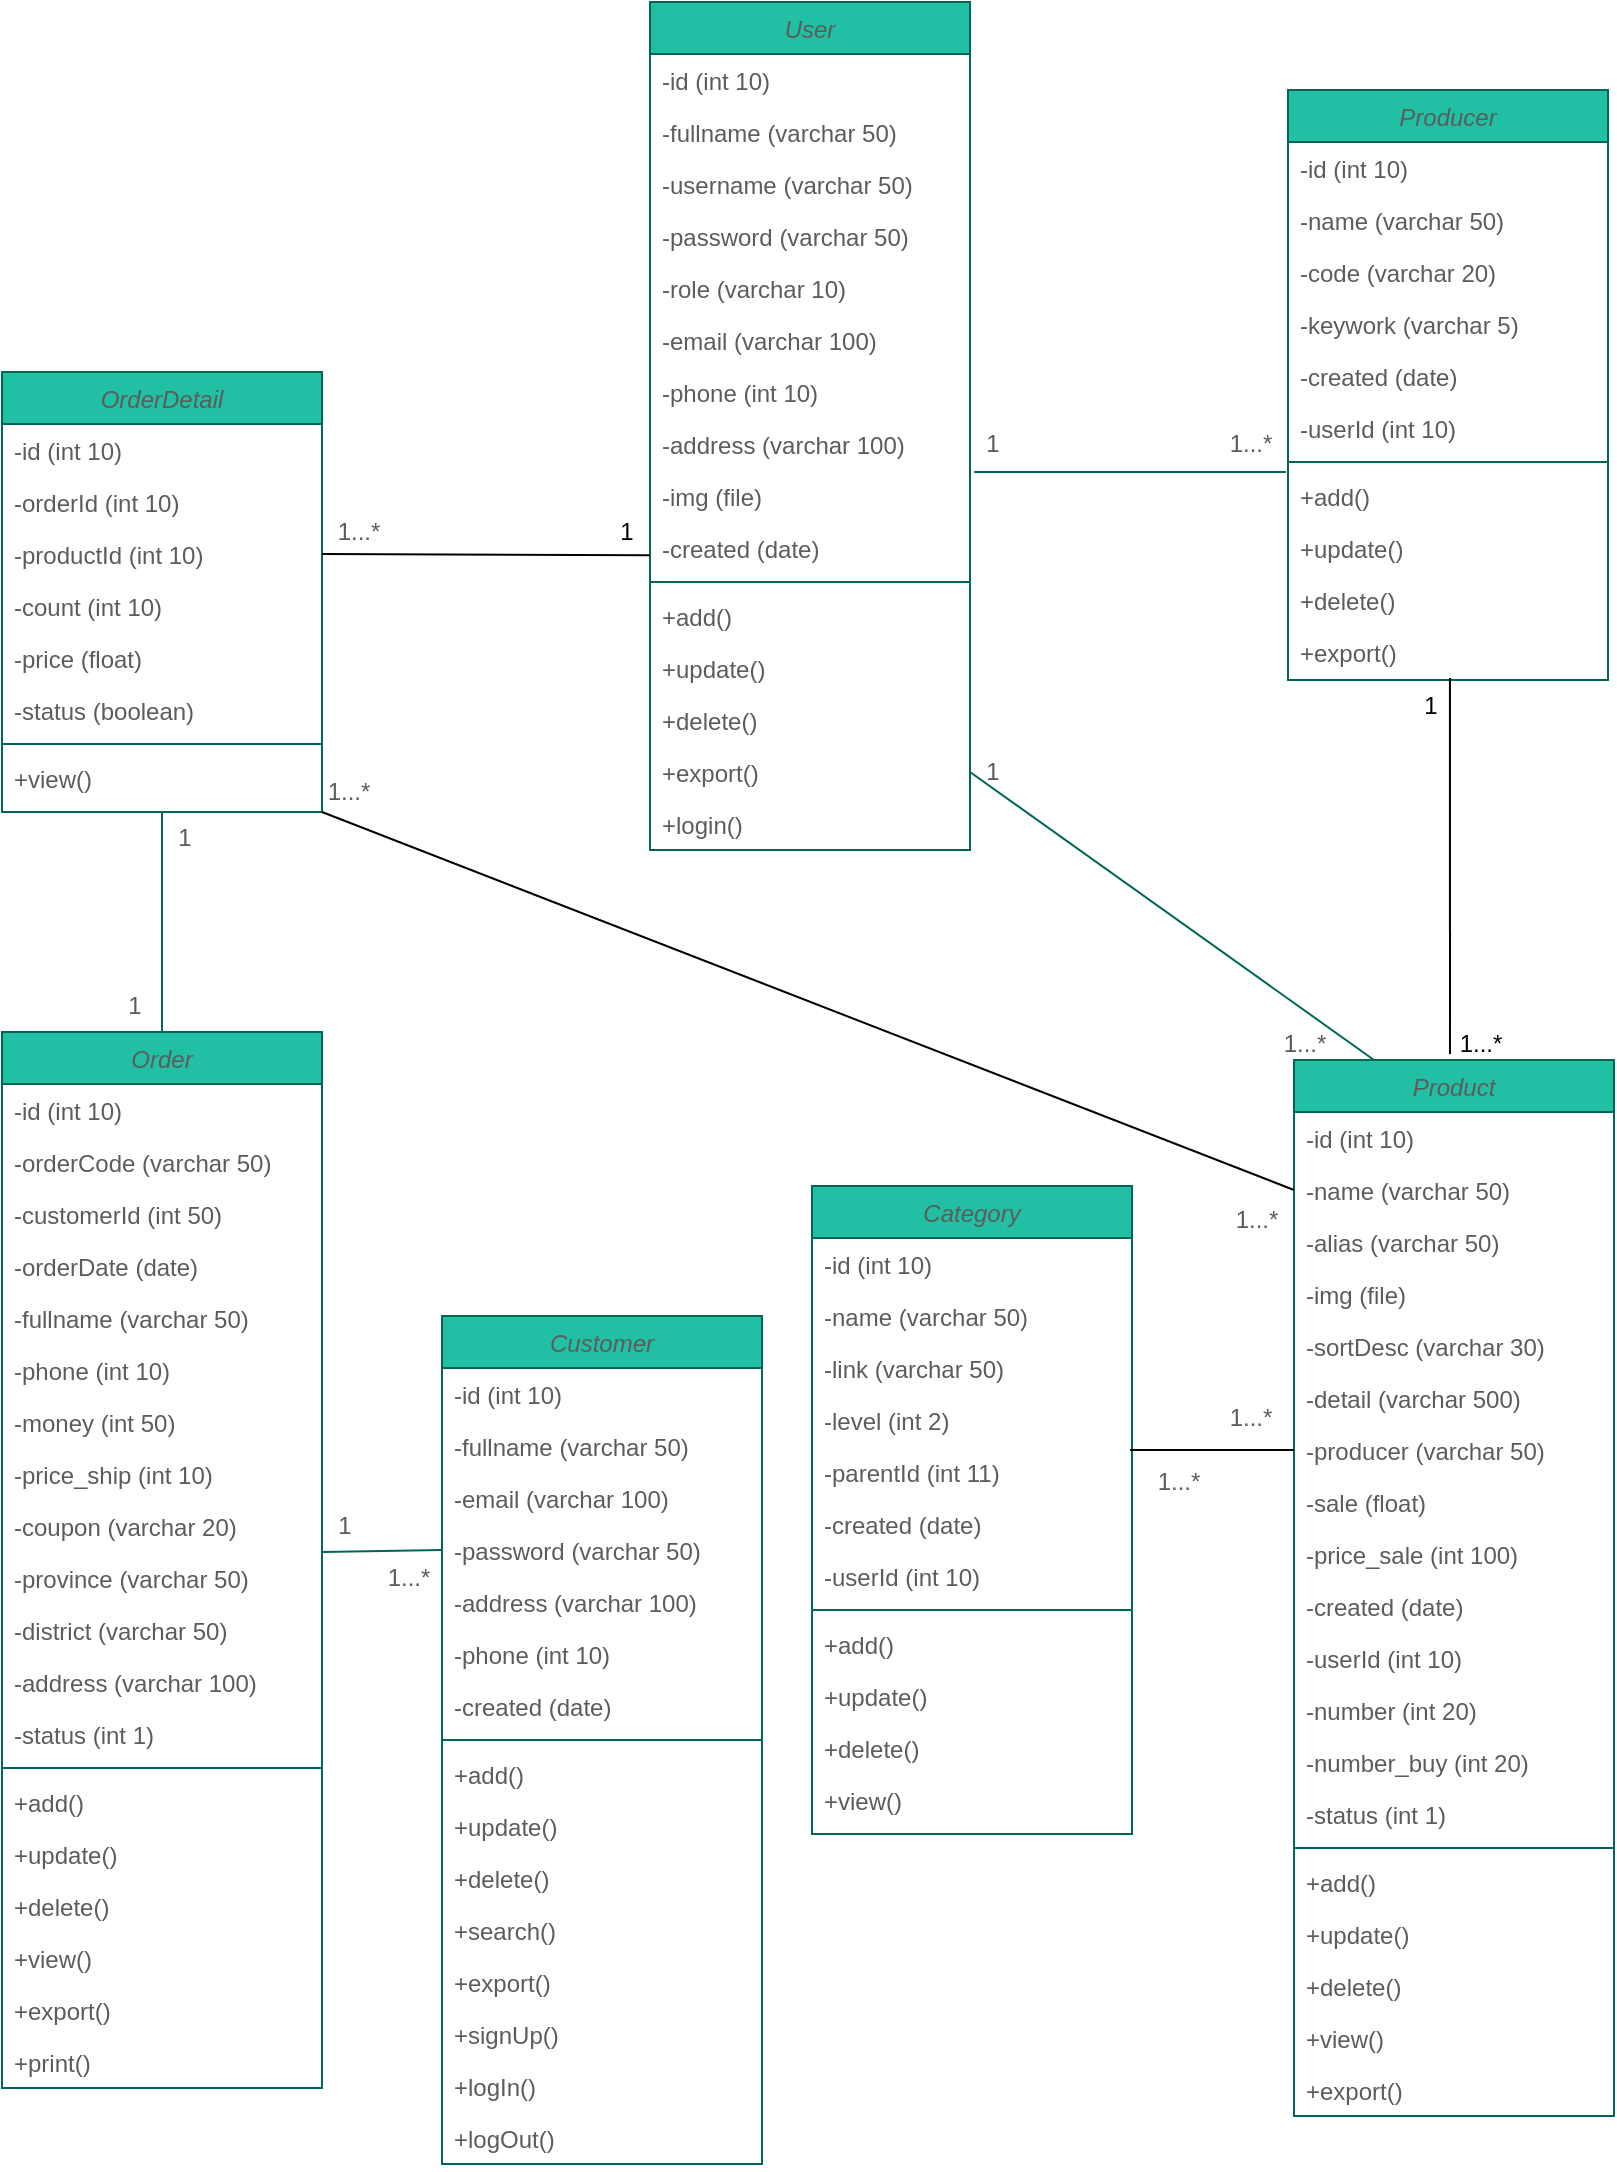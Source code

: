 <mxfile version="21.1.2" type="github">
  <diagram id="C5RBs43oDa-KdzZeNtuy" name="Page-1">
    <mxGraphModel dx="1035" dy="569" grid="0" gridSize="10" guides="1" tooltips="1" connect="1" arrows="1" fold="1" page="1" pageScale="1" pageWidth="827" pageHeight="1169" math="0" shadow="0">
      <root>
        <mxCell id="WIyWlLk6GJQsqaUBKTNV-0" />
        <mxCell id="WIyWlLk6GJQsqaUBKTNV-1" parent="WIyWlLk6GJQsqaUBKTNV-0" />
        <mxCell id="zkfFHV4jXpPFQw0GAbJ--0" value="User" style="swimlane;fontStyle=2;align=center;verticalAlign=top;childLayout=stackLayout;horizontal=1;startSize=26;horizontalStack=0;resizeParent=1;resizeLast=0;collapsible=1;marginBottom=0;rounded=0;shadow=0;strokeWidth=1;labelBackgroundColor=none;fillColor=#21C0A5;strokeColor=#006658;fontColor=#5C5C5C;" parent="WIyWlLk6GJQsqaUBKTNV-1" vertex="1">
          <mxGeometry x="345" y="12" width="160" height="424" as="geometry">
            <mxRectangle x="230" y="140" width="160" height="26" as="alternateBounds" />
          </mxGeometry>
        </mxCell>
        <mxCell id="zkfFHV4jXpPFQw0GAbJ--1" value="-id (int 10)" style="text;align=left;verticalAlign=top;spacingLeft=4;spacingRight=4;overflow=hidden;rotatable=0;points=[[0,0.5],[1,0.5]];portConstraint=eastwest;labelBackgroundColor=none;fontColor=#5C5C5C;" parent="zkfFHV4jXpPFQw0GAbJ--0" vertex="1">
          <mxGeometry y="26" width="160" height="26" as="geometry" />
        </mxCell>
        <mxCell id="zkfFHV4jXpPFQw0GAbJ--2" value="-fullname (varchar 50)" style="text;align=left;verticalAlign=top;spacingLeft=4;spacingRight=4;overflow=hidden;rotatable=0;points=[[0,0.5],[1,0.5]];portConstraint=eastwest;rounded=0;shadow=0;html=0;labelBackgroundColor=none;fontColor=#5C5C5C;" parent="zkfFHV4jXpPFQw0GAbJ--0" vertex="1">
          <mxGeometry y="52" width="160" height="26" as="geometry" />
        </mxCell>
        <mxCell id="zkfFHV4jXpPFQw0GAbJ--3" value="-username (varchar 50)" style="text;align=left;verticalAlign=top;spacingLeft=4;spacingRight=4;overflow=hidden;rotatable=0;points=[[0,0.5],[1,0.5]];portConstraint=eastwest;rounded=0;shadow=0;html=0;labelBackgroundColor=none;fontColor=#5C5C5C;" parent="zkfFHV4jXpPFQw0GAbJ--0" vertex="1">
          <mxGeometry y="78" width="160" height="26" as="geometry" />
        </mxCell>
        <mxCell id="g_bj8hE4UEecH_Eu2DSk-6" value="-password (varchar 50)" style="text;align=left;verticalAlign=top;spacingLeft=4;spacingRight=4;overflow=hidden;rotatable=0;points=[[0,0.5],[1,0.5]];portConstraint=eastwest;rounded=0;shadow=0;html=0;labelBackgroundColor=none;fontColor=#5C5C5C;" parent="zkfFHV4jXpPFQw0GAbJ--0" vertex="1">
          <mxGeometry y="104" width="160" height="26" as="geometry" />
        </mxCell>
        <mxCell id="g_bj8hE4UEecH_Eu2DSk-7" value="-role (varchar 10)" style="text;align=left;verticalAlign=top;spacingLeft=4;spacingRight=4;overflow=hidden;rotatable=0;points=[[0,0.5],[1,0.5]];portConstraint=eastwest;rounded=0;shadow=0;html=0;labelBackgroundColor=none;fontColor=#5C5C5C;" parent="zkfFHV4jXpPFQw0GAbJ--0" vertex="1">
          <mxGeometry y="130" width="160" height="26" as="geometry" />
        </mxCell>
        <mxCell id="g_bj8hE4UEecH_Eu2DSk-8" value="-email (varchar 100)" style="text;align=left;verticalAlign=top;spacingLeft=4;spacingRight=4;overflow=hidden;rotatable=0;points=[[0,0.5],[1,0.5]];portConstraint=eastwest;rounded=0;shadow=0;html=0;labelBackgroundColor=none;fontColor=#5C5C5C;" parent="zkfFHV4jXpPFQw0GAbJ--0" vertex="1">
          <mxGeometry y="156" width="160" height="26" as="geometry" />
        </mxCell>
        <mxCell id="g_bj8hE4UEecH_Eu2DSk-9" value="-phone (int 10)" style="text;align=left;verticalAlign=top;spacingLeft=4;spacingRight=4;overflow=hidden;rotatable=0;points=[[0,0.5],[1,0.5]];portConstraint=eastwest;rounded=0;shadow=0;html=0;labelBackgroundColor=none;fontColor=#5C5C5C;" parent="zkfFHV4jXpPFQw0GAbJ--0" vertex="1">
          <mxGeometry y="182" width="160" height="26" as="geometry" />
        </mxCell>
        <mxCell id="g_bj8hE4UEecH_Eu2DSk-10" value="-address (varchar 100)" style="text;align=left;verticalAlign=top;spacingLeft=4;spacingRight=4;overflow=hidden;rotatable=0;points=[[0,0.5],[1,0.5]];portConstraint=eastwest;rounded=0;shadow=0;html=0;labelBackgroundColor=none;fontColor=#5C5C5C;" parent="zkfFHV4jXpPFQw0GAbJ--0" vertex="1">
          <mxGeometry y="208" width="160" height="26" as="geometry" />
        </mxCell>
        <mxCell id="g_bj8hE4UEecH_Eu2DSk-12" value="-img (file)" style="text;align=left;verticalAlign=top;spacingLeft=4;spacingRight=4;overflow=hidden;rotatable=0;points=[[0,0.5],[1,0.5]];portConstraint=eastwest;rounded=0;shadow=0;html=0;labelBackgroundColor=none;fontColor=#5C5C5C;" parent="zkfFHV4jXpPFQw0GAbJ--0" vertex="1">
          <mxGeometry y="234" width="160" height="26" as="geometry" />
        </mxCell>
        <mxCell id="g_bj8hE4UEecH_Eu2DSk-11" value="-created (date)" style="text;align=left;verticalAlign=top;spacingLeft=4;spacingRight=4;overflow=hidden;rotatable=0;points=[[0,0.5],[1,0.5]];portConstraint=eastwest;rounded=0;shadow=0;html=0;labelBackgroundColor=none;fontColor=#5C5C5C;" parent="zkfFHV4jXpPFQw0GAbJ--0" vertex="1">
          <mxGeometry y="260" width="160" height="26" as="geometry" />
        </mxCell>
        <mxCell id="zkfFHV4jXpPFQw0GAbJ--4" value="" style="line;html=1;strokeWidth=1;align=left;verticalAlign=middle;spacingTop=-1;spacingLeft=3;spacingRight=3;rotatable=0;labelPosition=right;points=[];portConstraint=eastwest;labelBackgroundColor=none;fillColor=#21C0A5;strokeColor=#006658;fontColor=#5C5C5C;" parent="zkfFHV4jXpPFQw0GAbJ--0" vertex="1">
          <mxGeometry y="286" width="160" height="8" as="geometry" />
        </mxCell>
        <mxCell id="g_bj8hE4UEecH_Eu2DSk-14" value="+add()" style="text;align=left;verticalAlign=top;spacingLeft=4;spacingRight=4;overflow=hidden;rotatable=0;points=[[0,0.5],[1,0.5]];portConstraint=eastwest;labelBackgroundColor=none;fontColor=#5C5C5C;" parent="zkfFHV4jXpPFQw0GAbJ--0" vertex="1">
          <mxGeometry y="294" width="160" height="26" as="geometry" />
        </mxCell>
        <mxCell id="zkfFHV4jXpPFQw0GAbJ--5" value="+update()" style="text;align=left;verticalAlign=top;spacingLeft=4;spacingRight=4;overflow=hidden;rotatable=0;points=[[0,0.5],[1,0.5]];portConstraint=eastwest;labelBackgroundColor=none;fontColor=#5C5C5C;" parent="zkfFHV4jXpPFQw0GAbJ--0" vertex="1">
          <mxGeometry y="320" width="160" height="26" as="geometry" />
        </mxCell>
        <mxCell id="g_bj8hE4UEecH_Eu2DSk-15" value="+delete()" style="text;align=left;verticalAlign=top;spacingLeft=4;spacingRight=4;overflow=hidden;rotatable=0;points=[[0,0.5],[1,0.5]];portConstraint=eastwest;labelBackgroundColor=none;fontColor=#5C5C5C;" parent="zkfFHV4jXpPFQw0GAbJ--0" vertex="1">
          <mxGeometry y="346" width="160" height="26" as="geometry" />
        </mxCell>
        <mxCell id="g_bj8hE4UEecH_Eu2DSk-16" value="+export()" style="text;align=left;verticalAlign=top;spacingLeft=4;spacingRight=4;overflow=hidden;rotatable=0;points=[[0,0.5],[1,0.5]];portConstraint=eastwest;labelBackgroundColor=none;fontColor=#5C5C5C;" parent="zkfFHV4jXpPFQw0GAbJ--0" vertex="1">
          <mxGeometry y="372" width="160" height="26" as="geometry" />
        </mxCell>
        <mxCell id="g_bj8hE4UEecH_Eu2DSk-17" value="+login()" style="text;align=left;verticalAlign=top;spacingLeft=4;spacingRight=4;overflow=hidden;rotatable=0;points=[[0,0.5],[1,0.5]];portConstraint=eastwest;labelBackgroundColor=none;fontColor=#5C5C5C;" parent="zkfFHV4jXpPFQw0GAbJ--0" vertex="1">
          <mxGeometry y="398" width="160" height="26" as="geometry" />
        </mxCell>
        <mxCell id="ECAJcMLgrNV3I8JLS58p-0" value="Producer" style="swimlane;fontStyle=2;align=center;verticalAlign=top;childLayout=stackLayout;horizontal=1;startSize=26;horizontalStack=0;resizeParent=1;resizeLast=0;collapsible=1;marginBottom=0;rounded=0;shadow=0;strokeWidth=1;labelBackgroundColor=none;fillColor=#21C0A5;strokeColor=#006658;fontColor=#5C5C5C;" parent="WIyWlLk6GJQsqaUBKTNV-1" vertex="1">
          <mxGeometry x="664" y="56" width="160" height="295" as="geometry">
            <mxRectangle x="230" y="140" width="160" height="26" as="alternateBounds" />
          </mxGeometry>
        </mxCell>
        <mxCell id="ECAJcMLgrNV3I8JLS58p-1" value="-id (int 10)" style="text;align=left;verticalAlign=top;spacingLeft=4;spacingRight=4;overflow=hidden;rotatable=0;points=[[0,0.5],[1,0.5]];portConstraint=eastwest;labelBackgroundColor=none;fontColor=#5C5C5C;" parent="ECAJcMLgrNV3I8JLS58p-0" vertex="1">
          <mxGeometry y="26" width="160" height="26" as="geometry" />
        </mxCell>
        <mxCell id="ECAJcMLgrNV3I8JLS58p-3" value="-name (varchar 50)" style="text;align=left;verticalAlign=top;spacingLeft=4;spacingRight=4;overflow=hidden;rotatable=0;points=[[0,0.5],[1,0.5]];portConstraint=eastwest;rounded=0;shadow=0;html=0;labelBackgroundColor=none;fontColor=#5C5C5C;" parent="ECAJcMLgrNV3I8JLS58p-0" vertex="1">
          <mxGeometry y="52" width="160" height="26" as="geometry" />
        </mxCell>
        <mxCell id="ECAJcMLgrNV3I8JLS58p-6" value="-code (varchar 20)" style="text;align=left;verticalAlign=top;spacingLeft=4;spacingRight=4;overflow=hidden;rotatable=0;points=[[0,0.5],[1,0.5]];portConstraint=eastwest;rounded=0;shadow=0;html=0;labelBackgroundColor=none;fontColor=#5C5C5C;" parent="ECAJcMLgrNV3I8JLS58p-0" vertex="1">
          <mxGeometry y="78" width="160" height="26" as="geometry" />
        </mxCell>
        <mxCell id="ECAJcMLgrNV3I8JLS58p-7" value="-keywork (varchar 5)" style="text;align=left;verticalAlign=top;spacingLeft=4;spacingRight=4;overflow=hidden;rotatable=0;points=[[0,0.5],[1,0.5]];portConstraint=eastwest;rounded=0;shadow=0;html=0;labelBackgroundColor=none;fontColor=#5C5C5C;" parent="ECAJcMLgrNV3I8JLS58p-0" vertex="1">
          <mxGeometry y="104" width="160" height="26" as="geometry" />
        </mxCell>
        <mxCell id="ECAJcMLgrNV3I8JLS58p-9" value="-created (date)" style="text;align=left;verticalAlign=top;spacingLeft=4;spacingRight=4;overflow=hidden;rotatable=0;points=[[0,0.5],[1,0.5]];portConstraint=eastwest;rounded=0;shadow=0;html=0;labelBackgroundColor=none;fontColor=#5C5C5C;" parent="ECAJcMLgrNV3I8JLS58p-0" vertex="1">
          <mxGeometry y="130" width="160" height="26" as="geometry" />
        </mxCell>
        <mxCell id="Pscz8T5W1tHy_Gy09KBj-0" value="-userId (int 10)" style="text;align=left;verticalAlign=top;spacingLeft=4;spacingRight=4;overflow=hidden;rotatable=0;points=[[0,0.5],[1,0.5]];portConstraint=eastwest;rounded=0;shadow=0;html=0;labelBackgroundColor=none;fontColor=#5C5C5C;" vertex="1" parent="ECAJcMLgrNV3I8JLS58p-0">
          <mxGeometry y="156" width="160" height="26" as="geometry" />
        </mxCell>
        <mxCell id="ECAJcMLgrNV3I8JLS58p-11" value="" style="line;html=1;strokeWidth=1;align=left;verticalAlign=middle;spacingTop=-1;spacingLeft=3;spacingRight=3;rotatable=0;labelPosition=right;points=[];portConstraint=eastwest;labelBackgroundColor=none;fillColor=#21C0A5;strokeColor=#006658;fontColor=#5C5C5C;" parent="ECAJcMLgrNV3I8JLS58p-0" vertex="1">
          <mxGeometry y="182" width="160" height="8" as="geometry" />
        </mxCell>
        <mxCell id="ECAJcMLgrNV3I8JLS58p-12" value="+add()" style="text;align=left;verticalAlign=top;spacingLeft=4;spacingRight=4;overflow=hidden;rotatable=0;points=[[0,0.5],[1,0.5]];portConstraint=eastwest;labelBackgroundColor=none;fontColor=#5C5C5C;" parent="ECAJcMLgrNV3I8JLS58p-0" vertex="1">
          <mxGeometry y="190" width="160" height="26" as="geometry" />
        </mxCell>
        <mxCell id="ECAJcMLgrNV3I8JLS58p-13" value="+update()" style="text;align=left;verticalAlign=top;spacingLeft=4;spacingRight=4;overflow=hidden;rotatable=0;points=[[0,0.5],[1,0.5]];portConstraint=eastwest;labelBackgroundColor=none;fontColor=#5C5C5C;" parent="ECAJcMLgrNV3I8JLS58p-0" vertex="1">
          <mxGeometry y="216" width="160" height="26" as="geometry" />
        </mxCell>
        <mxCell id="ECAJcMLgrNV3I8JLS58p-14" value="+delete()" style="text;align=left;verticalAlign=top;spacingLeft=4;spacingRight=4;overflow=hidden;rotatable=0;points=[[0,0.5],[1,0.5]];portConstraint=eastwest;labelBackgroundColor=none;fontColor=#5C5C5C;" parent="ECAJcMLgrNV3I8JLS58p-0" vertex="1">
          <mxGeometry y="242" width="160" height="26" as="geometry" />
        </mxCell>
        <mxCell id="ECAJcMLgrNV3I8JLS58p-15" value="+export()" style="text;align=left;verticalAlign=top;spacingLeft=4;spacingRight=4;overflow=hidden;rotatable=0;points=[[0,0.5],[1,0.5]];portConstraint=eastwest;labelBackgroundColor=none;fontColor=#5C5C5C;" parent="ECAJcMLgrNV3I8JLS58p-0" vertex="1">
          <mxGeometry y="268" width="160" height="26" as="geometry" />
        </mxCell>
        <mxCell id="ECAJcMLgrNV3I8JLS58p-17" value="Product" style="swimlane;fontStyle=2;align=center;verticalAlign=top;childLayout=stackLayout;horizontal=1;startSize=26;horizontalStack=0;resizeParent=1;resizeLast=0;collapsible=1;marginBottom=0;rounded=0;shadow=0;strokeWidth=1;labelBackgroundColor=none;fillColor=#21C0A5;strokeColor=#006658;fontColor=#5C5C5C;" parent="WIyWlLk6GJQsqaUBKTNV-1" vertex="1">
          <mxGeometry x="667" y="541" width="160" height="528" as="geometry">
            <mxRectangle x="230" y="140" width="160" height="26" as="alternateBounds" />
          </mxGeometry>
        </mxCell>
        <mxCell id="ECAJcMLgrNV3I8JLS58p-18" value="-id (int 10)" style="text;align=left;verticalAlign=top;spacingLeft=4;spacingRight=4;overflow=hidden;rotatable=0;points=[[0,0.5],[1,0.5]];portConstraint=eastwest;labelBackgroundColor=none;fontColor=#5C5C5C;" parent="ECAJcMLgrNV3I8JLS58p-17" vertex="1">
          <mxGeometry y="26" width="160" height="26" as="geometry" />
        </mxCell>
        <mxCell id="ECAJcMLgrNV3I8JLS58p-19" value="-name (varchar 50)" style="text;align=left;verticalAlign=top;spacingLeft=4;spacingRight=4;overflow=hidden;rotatable=0;points=[[0,0.5],[1,0.5]];portConstraint=eastwest;rounded=0;shadow=0;html=0;labelBackgroundColor=none;fontColor=#5C5C5C;" parent="ECAJcMLgrNV3I8JLS58p-17" vertex="1">
          <mxGeometry y="52" width="160" height="26" as="geometry" />
        </mxCell>
        <mxCell id="ECAJcMLgrNV3I8JLS58p-20" value="-alias (varchar 50)" style="text;align=left;verticalAlign=top;spacingLeft=4;spacingRight=4;overflow=hidden;rotatable=0;points=[[0,0.5],[1,0.5]];portConstraint=eastwest;rounded=0;shadow=0;html=0;labelBackgroundColor=none;fontColor=#5C5C5C;" parent="ECAJcMLgrNV3I8JLS58p-17" vertex="1">
          <mxGeometry y="78" width="160" height="26" as="geometry" />
        </mxCell>
        <mxCell id="ECAJcMLgrNV3I8JLS58p-21" value="-img (file)" style="text;align=left;verticalAlign=top;spacingLeft=4;spacingRight=4;overflow=hidden;rotatable=0;points=[[0,0.5],[1,0.5]];portConstraint=eastwest;rounded=0;shadow=0;html=0;labelBackgroundColor=none;fontColor=#5C5C5C;" parent="ECAJcMLgrNV3I8JLS58p-17" vertex="1">
          <mxGeometry y="104" width="160" height="26" as="geometry" />
        </mxCell>
        <mxCell id="Pscz8T5W1tHy_Gy09KBj-14" value="-sortDesc (varchar 30)" style="text;align=left;verticalAlign=top;spacingLeft=4;spacingRight=4;overflow=hidden;rotatable=0;points=[[0,0.5],[1,0.5]];portConstraint=eastwest;rounded=0;shadow=0;html=0;labelBackgroundColor=none;fontColor=#5C5C5C;" vertex="1" parent="ECAJcMLgrNV3I8JLS58p-17">
          <mxGeometry y="130" width="160" height="26" as="geometry" />
        </mxCell>
        <mxCell id="ECAJcMLgrNV3I8JLS58p-22" value="-detail (varchar 500)" style="text;align=left;verticalAlign=top;spacingLeft=4;spacingRight=4;overflow=hidden;rotatable=0;points=[[0,0.5],[1,0.5]];portConstraint=eastwest;rounded=0;shadow=0;html=0;labelBackgroundColor=none;fontColor=#5C5C5C;" parent="ECAJcMLgrNV3I8JLS58p-17" vertex="1">
          <mxGeometry y="156" width="160" height="26" as="geometry" />
        </mxCell>
        <mxCell id="ECAJcMLgrNV3I8JLS58p-23" value="-producer (varchar 50)" style="text;align=left;verticalAlign=top;spacingLeft=4;spacingRight=4;overflow=hidden;rotatable=0;points=[[0,0.5],[1,0.5]];portConstraint=eastwest;rounded=0;shadow=0;html=0;labelBackgroundColor=none;fontColor=#5C5C5C;" parent="ECAJcMLgrNV3I8JLS58p-17" vertex="1">
          <mxGeometry y="182" width="160" height="26" as="geometry" />
        </mxCell>
        <mxCell id="Pscz8T5W1tHy_Gy09KBj-16" value="-sale (float)" style="text;align=left;verticalAlign=top;spacingLeft=4;spacingRight=4;overflow=hidden;rotatable=0;points=[[0,0.5],[1,0.5]];portConstraint=eastwest;rounded=0;shadow=0;html=0;labelBackgroundColor=none;fontColor=#5C5C5C;" vertex="1" parent="ECAJcMLgrNV3I8JLS58p-17">
          <mxGeometry y="208" width="160" height="26" as="geometry" />
        </mxCell>
        <mxCell id="ECAJcMLgrNV3I8JLS58p-24" value="-price_sale (int 100)" style="text;align=left;verticalAlign=top;spacingLeft=4;spacingRight=4;overflow=hidden;rotatable=0;points=[[0,0.5],[1,0.5]];portConstraint=eastwest;rounded=0;shadow=0;html=0;labelBackgroundColor=none;fontColor=#5C5C5C;" parent="ECAJcMLgrNV3I8JLS58p-17" vertex="1">
          <mxGeometry y="234" width="160" height="26" as="geometry" />
        </mxCell>
        <mxCell id="ECAJcMLgrNV3I8JLS58p-25" value="-created (date)" style="text;align=left;verticalAlign=top;spacingLeft=4;spacingRight=4;overflow=hidden;rotatable=0;points=[[0,0.5],[1,0.5]];portConstraint=eastwest;rounded=0;shadow=0;html=0;labelBackgroundColor=none;fontColor=#5C5C5C;" parent="ECAJcMLgrNV3I8JLS58p-17" vertex="1">
          <mxGeometry y="260" width="160" height="26" as="geometry" />
        </mxCell>
        <mxCell id="ECAJcMLgrNV3I8JLS58p-26" value="-userId (int 10)" style="text;align=left;verticalAlign=top;spacingLeft=4;spacingRight=4;overflow=hidden;rotatable=0;points=[[0,0.5],[1,0.5]];portConstraint=eastwest;rounded=0;shadow=0;html=0;labelBackgroundColor=none;fontColor=#5C5C5C;" parent="ECAJcMLgrNV3I8JLS58p-17" vertex="1">
          <mxGeometry y="286" width="160" height="26" as="geometry" />
        </mxCell>
        <mxCell id="ECAJcMLgrNV3I8JLS58p-27" value="-number (int 20)" style="text;align=left;verticalAlign=top;spacingLeft=4;spacingRight=4;overflow=hidden;rotatable=0;points=[[0,0.5],[1,0.5]];portConstraint=eastwest;rounded=0;shadow=0;html=0;labelBackgroundColor=none;fontColor=#5C5C5C;" parent="ECAJcMLgrNV3I8JLS58p-17" vertex="1">
          <mxGeometry y="312" width="160" height="26" as="geometry" />
        </mxCell>
        <mxCell id="Pscz8T5W1tHy_Gy09KBj-15" value="-number_buy (int 20)" style="text;align=left;verticalAlign=top;spacingLeft=4;spacingRight=4;overflow=hidden;rotatable=0;points=[[0,0.5],[1,0.5]];portConstraint=eastwest;rounded=0;shadow=0;html=0;labelBackgroundColor=none;fontColor=#5C5C5C;" vertex="1" parent="ECAJcMLgrNV3I8JLS58p-17">
          <mxGeometry y="338" width="160" height="26" as="geometry" />
        </mxCell>
        <mxCell id="Pscz8T5W1tHy_Gy09KBj-17" value="-status (int 1)" style="text;align=left;verticalAlign=top;spacingLeft=4;spacingRight=4;overflow=hidden;rotatable=0;points=[[0,0.5],[1,0.5]];portConstraint=eastwest;rounded=0;shadow=0;html=0;labelBackgroundColor=none;fontColor=#5C5C5C;" vertex="1" parent="ECAJcMLgrNV3I8JLS58p-17">
          <mxGeometry y="364" width="160" height="26" as="geometry" />
        </mxCell>
        <mxCell id="ECAJcMLgrNV3I8JLS58p-28" value="" style="line;html=1;strokeWidth=1;align=left;verticalAlign=middle;spacingTop=-1;spacingLeft=3;spacingRight=3;rotatable=0;labelPosition=right;points=[];portConstraint=eastwest;labelBackgroundColor=none;fillColor=#21C0A5;strokeColor=#006658;fontColor=#5C5C5C;" parent="ECAJcMLgrNV3I8JLS58p-17" vertex="1">
          <mxGeometry y="390" width="160" height="8" as="geometry" />
        </mxCell>
        <mxCell id="ECAJcMLgrNV3I8JLS58p-29" value="+add()" style="text;align=left;verticalAlign=top;spacingLeft=4;spacingRight=4;overflow=hidden;rotatable=0;points=[[0,0.5],[1,0.5]];portConstraint=eastwest;labelBackgroundColor=none;fontColor=#5C5C5C;" parent="ECAJcMLgrNV3I8JLS58p-17" vertex="1">
          <mxGeometry y="398" width="160" height="26" as="geometry" />
        </mxCell>
        <mxCell id="ECAJcMLgrNV3I8JLS58p-30" value="+update()" style="text;align=left;verticalAlign=top;spacingLeft=4;spacingRight=4;overflow=hidden;rotatable=0;points=[[0,0.5],[1,0.5]];portConstraint=eastwest;labelBackgroundColor=none;fontColor=#5C5C5C;" parent="ECAJcMLgrNV3I8JLS58p-17" vertex="1">
          <mxGeometry y="424" width="160" height="26" as="geometry" />
        </mxCell>
        <mxCell id="ECAJcMLgrNV3I8JLS58p-31" value="+delete()" style="text;align=left;verticalAlign=top;spacingLeft=4;spacingRight=4;overflow=hidden;rotatable=0;points=[[0,0.5],[1,0.5]];portConstraint=eastwest;labelBackgroundColor=none;fontColor=#5C5C5C;" parent="ECAJcMLgrNV3I8JLS58p-17" vertex="1">
          <mxGeometry y="450" width="160" height="26" as="geometry" />
        </mxCell>
        <mxCell id="ECAJcMLgrNV3I8JLS58p-33" value="+view()" style="text;align=left;verticalAlign=top;spacingLeft=4;spacingRight=4;overflow=hidden;rotatable=0;points=[[0,0.5],[1,0.5]];portConstraint=eastwest;labelBackgroundColor=none;fontColor=#5C5C5C;" parent="ECAJcMLgrNV3I8JLS58p-17" vertex="1">
          <mxGeometry y="476" width="160" height="26" as="geometry" />
        </mxCell>
        <mxCell id="ECAJcMLgrNV3I8JLS58p-32" value="+export()" style="text;align=left;verticalAlign=top;spacingLeft=4;spacingRight=4;overflow=hidden;rotatable=0;points=[[0,0.5],[1,0.5]];portConstraint=eastwest;labelBackgroundColor=none;fontColor=#5C5C5C;" parent="ECAJcMLgrNV3I8JLS58p-17" vertex="1">
          <mxGeometry y="502" width="160" height="26" as="geometry" />
        </mxCell>
        <mxCell id="ECAJcMLgrNV3I8JLS58p-34" value="Customer" style="swimlane;fontStyle=2;align=center;verticalAlign=top;childLayout=stackLayout;horizontal=1;startSize=26;horizontalStack=0;resizeParent=1;resizeLast=0;collapsible=1;marginBottom=0;rounded=0;shadow=0;strokeWidth=1;labelBackgroundColor=none;fillColor=#21C0A5;strokeColor=#006658;fontColor=#5C5C5C;" parent="WIyWlLk6GJQsqaUBKTNV-1" vertex="1">
          <mxGeometry x="241" y="669" width="160" height="424" as="geometry">
            <mxRectangle x="230" y="140" width="160" height="26" as="alternateBounds" />
          </mxGeometry>
        </mxCell>
        <mxCell id="ECAJcMLgrNV3I8JLS58p-35" value="-id (int 10)" style="text;align=left;verticalAlign=top;spacingLeft=4;spacingRight=4;overflow=hidden;rotatable=0;points=[[0,0.5],[1,0.5]];portConstraint=eastwest;labelBackgroundColor=none;fontColor=#5C5C5C;" parent="ECAJcMLgrNV3I8JLS58p-34" vertex="1">
          <mxGeometry y="26" width="160" height="26" as="geometry" />
        </mxCell>
        <mxCell id="ECAJcMLgrNV3I8JLS58p-36" value="-fullname (varchar 50)" style="text;align=left;verticalAlign=top;spacingLeft=4;spacingRight=4;overflow=hidden;rotatable=0;points=[[0,0.5],[1,0.5]];portConstraint=eastwest;rounded=0;shadow=0;html=0;labelBackgroundColor=none;fontColor=#5C5C5C;" parent="ECAJcMLgrNV3I8JLS58p-34" vertex="1">
          <mxGeometry y="52" width="160" height="26" as="geometry" />
        </mxCell>
        <mxCell id="ECAJcMLgrNV3I8JLS58p-37" value="-email (varchar 100)" style="text;align=left;verticalAlign=top;spacingLeft=4;spacingRight=4;overflow=hidden;rotatable=0;points=[[0,0.5],[1,0.5]];portConstraint=eastwest;rounded=0;shadow=0;html=0;labelBackgroundColor=none;fontColor=#5C5C5C;" parent="ECAJcMLgrNV3I8JLS58p-34" vertex="1">
          <mxGeometry y="78" width="160" height="26" as="geometry" />
        </mxCell>
        <mxCell id="ECAJcMLgrNV3I8JLS58p-38" value="-password (varchar 50)" style="text;align=left;verticalAlign=top;spacingLeft=4;spacingRight=4;overflow=hidden;rotatable=0;points=[[0,0.5],[1,0.5]];portConstraint=eastwest;rounded=0;shadow=0;html=0;labelBackgroundColor=none;fontColor=#5C5C5C;" parent="ECAJcMLgrNV3I8JLS58p-34" vertex="1">
          <mxGeometry y="104" width="160" height="26" as="geometry" />
        </mxCell>
        <mxCell id="ECAJcMLgrNV3I8JLS58p-39" value="-address (varchar 100)" style="text;align=left;verticalAlign=top;spacingLeft=4;spacingRight=4;overflow=hidden;rotatable=0;points=[[0,0.5],[1,0.5]];portConstraint=eastwest;rounded=0;shadow=0;html=0;labelBackgroundColor=none;fontColor=#5C5C5C;" parent="ECAJcMLgrNV3I8JLS58p-34" vertex="1">
          <mxGeometry y="130" width="160" height="26" as="geometry" />
        </mxCell>
        <mxCell id="ECAJcMLgrNV3I8JLS58p-40" value="-phone (int 10)" style="text;align=left;verticalAlign=top;spacingLeft=4;spacingRight=4;overflow=hidden;rotatable=0;points=[[0,0.5],[1,0.5]];portConstraint=eastwest;rounded=0;shadow=0;html=0;labelBackgroundColor=none;fontColor=#5C5C5C;" parent="ECAJcMLgrNV3I8JLS58p-34" vertex="1">
          <mxGeometry y="156" width="160" height="26" as="geometry" />
        </mxCell>
        <mxCell id="ECAJcMLgrNV3I8JLS58p-41" value="-created (date)" style="text;align=left;verticalAlign=top;spacingLeft=4;spacingRight=4;overflow=hidden;rotatable=0;points=[[0,0.5],[1,0.5]];portConstraint=eastwest;rounded=0;shadow=0;html=0;labelBackgroundColor=none;fontColor=#5C5C5C;" parent="ECAJcMLgrNV3I8JLS58p-34" vertex="1">
          <mxGeometry y="182" width="160" height="26" as="geometry" />
        </mxCell>
        <mxCell id="ECAJcMLgrNV3I8JLS58p-45" value="" style="line;html=1;strokeWidth=1;align=left;verticalAlign=middle;spacingTop=-1;spacingLeft=3;spacingRight=3;rotatable=0;labelPosition=right;points=[];portConstraint=eastwest;labelBackgroundColor=none;fillColor=#21C0A5;strokeColor=#006658;fontColor=#5C5C5C;" parent="ECAJcMLgrNV3I8JLS58p-34" vertex="1">
          <mxGeometry y="208" width="160" height="8" as="geometry" />
        </mxCell>
        <mxCell id="ECAJcMLgrNV3I8JLS58p-46" value="+add()" style="text;align=left;verticalAlign=top;spacingLeft=4;spacingRight=4;overflow=hidden;rotatable=0;points=[[0,0.5],[1,0.5]];portConstraint=eastwest;labelBackgroundColor=none;fontColor=#5C5C5C;" parent="ECAJcMLgrNV3I8JLS58p-34" vertex="1">
          <mxGeometry y="216" width="160" height="26" as="geometry" />
        </mxCell>
        <mxCell id="ECAJcMLgrNV3I8JLS58p-47" value="+update()" style="text;align=left;verticalAlign=top;spacingLeft=4;spacingRight=4;overflow=hidden;rotatable=0;points=[[0,0.5],[1,0.5]];portConstraint=eastwest;labelBackgroundColor=none;fontColor=#5C5C5C;" parent="ECAJcMLgrNV3I8JLS58p-34" vertex="1">
          <mxGeometry y="242" width="160" height="26" as="geometry" />
        </mxCell>
        <mxCell id="ECAJcMLgrNV3I8JLS58p-48" value="+delete()" style="text;align=left;verticalAlign=top;spacingLeft=4;spacingRight=4;overflow=hidden;rotatable=0;points=[[0,0.5],[1,0.5]];portConstraint=eastwest;labelBackgroundColor=none;fontColor=#5C5C5C;" parent="ECAJcMLgrNV3I8JLS58p-34" vertex="1">
          <mxGeometry y="268" width="160" height="26" as="geometry" />
        </mxCell>
        <mxCell id="ECAJcMLgrNV3I8JLS58p-53" value="+search()" style="text;align=left;verticalAlign=top;spacingLeft=4;spacingRight=4;overflow=hidden;rotatable=0;points=[[0,0.5],[1,0.5]];portConstraint=eastwest;labelBackgroundColor=none;fontColor=#5C5C5C;" parent="ECAJcMLgrNV3I8JLS58p-34" vertex="1">
          <mxGeometry y="294" width="160" height="26" as="geometry" />
        </mxCell>
        <mxCell id="ECAJcMLgrNV3I8JLS58p-50" value="+export()" style="text;align=left;verticalAlign=top;spacingLeft=4;spacingRight=4;overflow=hidden;rotatable=0;points=[[0,0.5],[1,0.5]];portConstraint=eastwest;labelBackgroundColor=none;fontColor=#5C5C5C;" parent="ECAJcMLgrNV3I8JLS58p-34" vertex="1">
          <mxGeometry y="320" width="160" height="26" as="geometry" />
        </mxCell>
        <mxCell id="ECAJcMLgrNV3I8JLS58p-49" value="+signUp()" style="text;align=left;verticalAlign=top;spacingLeft=4;spacingRight=4;overflow=hidden;rotatable=0;points=[[0,0.5],[1,0.5]];portConstraint=eastwest;labelBackgroundColor=none;fontColor=#5C5C5C;" parent="ECAJcMLgrNV3I8JLS58p-34" vertex="1">
          <mxGeometry y="346" width="160" height="26" as="geometry" />
        </mxCell>
        <mxCell id="ECAJcMLgrNV3I8JLS58p-51" value="+logIn()" style="text;align=left;verticalAlign=top;spacingLeft=4;spacingRight=4;overflow=hidden;rotatable=0;points=[[0,0.5],[1,0.5]];portConstraint=eastwest;labelBackgroundColor=none;fontColor=#5C5C5C;" parent="ECAJcMLgrNV3I8JLS58p-34" vertex="1">
          <mxGeometry y="372" width="160" height="26" as="geometry" />
        </mxCell>
        <mxCell id="ECAJcMLgrNV3I8JLS58p-52" value="+logOut()" style="text;align=left;verticalAlign=top;spacingLeft=4;spacingRight=4;overflow=hidden;rotatable=0;points=[[0,0.5],[1,0.5]];portConstraint=eastwest;labelBackgroundColor=none;fontColor=#5C5C5C;" parent="ECAJcMLgrNV3I8JLS58p-34" vertex="1">
          <mxGeometry y="398" width="160" height="26" as="geometry" />
        </mxCell>
        <mxCell id="ECAJcMLgrNV3I8JLS58p-54" value="OrderDetail" style="swimlane;fontStyle=2;align=center;verticalAlign=top;childLayout=stackLayout;horizontal=1;startSize=26;horizontalStack=0;resizeParent=1;resizeLast=0;collapsible=1;marginBottom=0;rounded=0;shadow=0;strokeWidth=1;labelBackgroundColor=none;fillColor=#21C0A5;strokeColor=#006658;fontColor=#5C5C5C;" parent="WIyWlLk6GJQsqaUBKTNV-1" vertex="1">
          <mxGeometry x="21" y="197" width="160" height="220" as="geometry">
            <mxRectangle x="230" y="140" width="160" height="26" as="alternateBounds" />
          </mxGeometry>
        </mxCell>
        <mxCell id="ECAJcMLgrNV3I8JLS58p-55" value="-id (int 10)" style="text;align=left;verticalAlign=top;spacingLeft=4;spacingRight=4;overflow=hidden;rotatable=0;points=[[0,0.5],[1,0.5]];portConstraint=eastwest;labelBackgroundColor=none;fontColor=#5C5C5C;" parent="ECAJcMLgrNV3I8JLS58p-54" vertex="1">
          <mxGeometry y="26" width="160" height="26" as="geometry" />
        </mxCell>
        <mxCell id="ECAJcMLgrNV3I8JLS58p-56" value="-orderId (int 10)" style="text;align=left;verticalAlign=top;spacingLeft=4;spacingRight=4;overflow=hidden;rotatable=0;points=[[0,0.5],[1,0.5]];portConstraint=eastwest;rounded=0;shadow=0;html=0;labelBackgroundColor=none;fontColor=#5C5C5C;" parent="ECAJcMLgrNV3I8JLS58p-54" vertex="1">
          <mxGeometry y="52" width="160" height="26" as="geometry" />
        </mxCell>
        <mxCell id="ECAJcMLgrNV3I8JLS58p-57" value="-productId (int 10)" style="text;align=left;verticalAlign=top;spacingLeft=4;spacingRight=4;overflow=hidden;rotatable=0;points=[[0,0.5],[1,0.5]];portConstraint=eastwest;rounded=0;shadow=0;html=0;labelBackgroundColor=none;fontColor=#5C5C5C;" parent="ECAJcMLgrNV3I8JLS58p-54" vertex="1">
          <mxGeometry y="78" width="160" height="26" as="geometry" />
        </mxCell>
        <mxCell id="ECAJcMLgrNV3I8JLS58p-58" value="-count (int 10)" style="text;align=left;verticalAlign=top;spacingLeft=4;spacingRight=4;overflow=hidden;rotatable=0;points=[[0,0.5],[1,0.5]];portConstraint=eastwest;rounded=0;shadow=0;html=0;labelBackgroundColor=none;fontColor=#5C5C5C;" parent="ECAJcMLgrNV3I8JLS58p-54" vertex="1">
          <mxGeometry y="104" width="160" height="26" as="geometry" />
        </mxCell>
        <mxCell id="ECAJcMLgrNV3I8JLS58p-59" value="-price (float)" style="text;align=left;verticalAlign=top;spacingLeft=4;spacingRight=4;overflow=hidden;rotatable=0;points=[[0,0.5],[1,0.5]];portConstraint=eastwest;rounded=0;shadow=0;html=0;labelBackgroundColor=none;fontColor=#5C5C5C;" parent="ECAJcMLgrNV3I8JLS58p-54" vertex="1">
          <mxGeometry y="130" width="160" height="26" as="geometry" />
        </mxCell>
        <mxCell id="ECAJcMLgrNV3I8JLS58p-60" value="-status (boolean)" style="text;align=left;verticalAlign=top;spacingLeft=4;spacingRight=4;overflow=hidden;rotatable=0;points=[[0,0.5],[1,0.5]];portConstraint=eastwest;rounded=0;shadow=0;html=0;labelBackgroundColor=none;fontColor=#5C5C5C;" parent="ECAJcMLgrNV3I8JLS58p-54" vertex="1">
          <mxGeometry y="156" width="160" height="26" as="geometry" />
        </mxCell>
        <mxCell id="ECAJcMLgrNV3I8JLS58p-61" value="" style="line;html=1;strokeWidth=1;align=left;verticalAlign=middle;spacingTop=-1;spacingLeft=3;spacingRight=3;rotatable=0;labelPosition=right;points=[];portConstraint=eastwest;labelBackgroundColor=none;fillColor=#21C0A5;strokeColor=#006658;fontColor=#5C5C5C;" parent="ECAJcMLgrNV3I8JLS58p-54" vertex="1">
          <mxGeometry y="182" width="160" height="8" as="geometry" />
        </mxCell>
        <mxCell id="ECAJcMLgrNV3I8JLS58p-65" value="+view()" style="text;align=left;verticalAlign=top;spacingLeft=4;spacingRight=4;overflow=hidden;rotatable=0;points=[[0,0.5],[1,0.5]];portConstraint=eastwest;labelBackgroundColor=none;fontColor=#5C5C5C;" parent="ECAJcMLgrNV3I8JLS58p-54" vertex="1">
          <mxGeometry y="190" width="160" height="26" as="geometry" />
        </mxCell>
        <mxCell id="ECAJcMLgrNV3I8JLS58p-66" value="Order" style="swimlane;fontStyle=2;align=center;verticalAlign=top;childLayout=stackLayout;horizontal=1;startSize=26;horizontalStack=0;resizeParent=1;resizeLast=0;collapsible=1;marginBottom=0;rounded=0;shadow=0;strokeWidth=1;labelBackgroundColor=none;fillColor=#21C0A5;strokeColor=#006658;fontColor=#5C5C5C;" parent="WIyWlLk6GJQsqaUBKTNV-1" vertex="1">
          <mxGeometry x="21" y="527" width="160" height="528" as="geometry">
            <mxRectangle x="230" y="140" width="160" height="26" as="alternateBounds" />
          </mxGeometry>
        </mxCell>
        <mxCell id="ECAJcMLgrNV3I8JLS58p-67" value="-id (int 10)" style="text;align=left;verticalAlign=top;spacingLeft=4;spacingRight=4;overflow=hidden;rotatable=0;points=[[0,0.5],[1,0.5]];portConstraint=eastwest;labelBackgroundColor=none;fontColor=#5C5C5C;" parent="ECAJcMLgrNV3I8JLS58p-66" vertex="1">
          <mxGeometry y="26" width="160" height="26" as="geometry" />
        </mxCell>
        <mxCell id="ECAJcMLgrNV3I8JLS58p-68" value="-orderCode (varchar 50)" style="text;align=left;verticalAlign=top;spacingLeft=4;spacingRight=4;overflow=hidden;rotatable=0;points=[[0,0.5],[1,0.5]];portConstraint=eastwest;rounded=0;shadow=0;html=0;labelBackgroundColor=none;fontColor=#5C5C5C;" parent="ECAJcMLgrNV3I8JLS58p-66" vertex="1">
          <mxGeometry y="52" width="160" height="26" as="geometry" />
        </mxCell>
        <mxCell id="ECAJcMLgrNV3I8JLS58p-69" value="-customerId (int 50)" style="text;align=left;verticalAlign=top;spacingLeft=4;spacingRight=4;overflow=hidden;rotatable=0;points=[[0,0.5],[1,0.5]];portConstraint=eastwest;rounded=0;shadow=0;html=0;labelBackgroundColor=none;fontColor=#5C5C5C;" parent="ECAJcMLgrNV3I8JLS58p-66" vertex="1">
          <mxGeometry y="78" width="160" height="26" as="geometry" />
        </mxCell>
        <mxCell id="ECAJcMLgrNV3I8JLS58p-70" value="-orderDate (date)" style="text;align=left;verticalAlign=top;spacingLeft=4;spacingRight=4;overflow=hidden;rotatable=0;points=[[0,0.5],[1,0.5]];portConstraint=eastwest;rounded=0;shadow=0;html=0;labelBackgroundColor=none;fontColor=#5C5C5C;" parent="ECAJcMLgrNV3I8JLS58p-66" vertex="1">
          <mxGeometry y="104" width="160" height="26" as="geometry" />
        </mxCell>
        <mxCell id="ECAJcMLgrNV3I8JLS58p-71" value="-fullname (varchar 50)" style="text;align=left;verticalAlign=top;spacingLeft=4;spacingRight=4;overflow=hidden;rotatable=0;points=[[0,0.5],[1,0.5]];portConstraint=eastwest;rounded=0;shadow=0;html=0;labelBackgroundColor=none;fontColor=#5C5C5C;" parent="ECAJcMLgrNV3I8JLS58p-66" vertex="1">
          <mxGeometry y="130" width="160" height="26" as="geometry" />
        </mxCell>
        <mxCell id="ECAJcMLgrNV3I8JLS58p-72" value="-phone (int 10)" style="text;align=left;verticalAlign=top;spacingLeft=4;spacingRight=4;overflow=hidden;rotatable=0;points=[[0,0.5],[1,0.5]];portConstraint=eastwest;rounded=0;shadow=0;html=0;labelBackgroundColor=none;fontColor=#5C5C5C;" parent="ECAJcMLgrNV3I8JLS58p-66" vertex="1">
          <mxGeometry y="156" width="160" height="26" as="geometry" />
        </mxCell>
        <mxCell id="ECAJcMLgrNV3I8JLS58p-73" value="-money (int 50)" style="text;align=left;verticalAlign=top;spacingLeft=4;spacingRight=4;overflow=hidden;rotatable=0;points=[[0,0.5],[1,0.5]];portConstraint=eastwest;rounded=0;shadow=0;html=0;labelBackgroundColor=none;fontColor=#5C5C5C;" parent="ECAJcMLgrNV3I8JLS58p-66" vertex="1">
          <mxGeometry y="182" width="160" height="26" as="geometry" />
        </mxCell>
        <mxCell id="ECAJcMLgrNV3I8JLS58p-74" value="-price_ship (int 10)" style="text;align=left;verticalAlign=top;spacingLeft=4;spacingRight=4;overflow=hidden;rotatable=0;points=[[0,0.5],[1,0.5]];portConstraint=eastwest;rounded=0;shadow=0;html=0;labelBackgroundColor=none;fontColor=#5C5C5C;" parent="ECAJcMLgrNV3I8JLS58p-66" vertex="1">
          <mxGeometry y="208" width="160" height="26" as="geometry" />
        </mxCell>
        <mxCell id="ECAJcMLgrNV3I8JLS58p-75" value="-coupon (varchar 20)" style="text;align=left;verticalAlign=top;spacingLeft=4;spacingRight=4;overflow=hidden;rotatable=0;points=[[0,0.5],[1,0.5]];portConstraint=eastwest;rounded=0;shadow=0;html=0;labelBackgroundColor=none;fontColor=#5C5C5C;" parent="ECAJcMLgrNV3I8JLS58p-66" vertex="1">
          <mxGeometry y="234" width="160" height="26" as="geometry" />
        </mxCell>
        <mxCell id="ECAJcMLgrNV3I8JLS58p-76" value="-province (varchar 50)" style="text;align=left;verticalAlign=top;spacingLeft=4;spacingRight=4;overflow=hidden;rotatable=0;points=[[0,0.5],[1,0.5]];portConstraint=eastwest;rounded=0;shadow=0;html=0;labelBackgroundColor=none;fontColor=#5C5C5C;" parent="ECAJcMLgrNV3I8JLS58p-66" vertex="1">
          <mxGeometry y="260" width="160" height="26" as="geometry" />
        </mxCell>
        <mxCell id="ECAJcMLgrNV3I8JLS58p-83" value="-district (varchar 50)" style="text;align=left;verticalAlign=top;spacingLeft=4;spacingRight=4;overflow=hidden;rotatable=0;points=[[0,0.5],[1,0.5]];portConstraint=eastwest;rounded=0;shadow=0;html=0;labelBackgroundColor=none;fontColor=#5C5C5C;" parent="ECAJcMLgrNV3I8JLS58p-66" vertex="1">
          <mxGeometry y="286" width="160" height="26" as="geometry" />
        </mxCell>
        <mxCell id="ECAJcMLgrNV3I8JLS58p-84" value="-address (varchar 100)" style="text;align=left;verticalAlign=top;spacingLeft=4;spacingRight=4;overflow=hidden;rotatable=0;points=[[0,0.5],[1,0.5]];portConstraint=eastwest;rounded=0;shadow=0;html=0;labelBackgroundColor=none;fontColor=#5C5C5C;" parent="ECAJcMLgrNV3I8JLS58p-66" vertex="1">
          <mxGeometry y="312" width="160" height="26" as="geometry" />
        </mxCell>
        <mxCell id="ECAJcMLgrNV3I8JLS58p-85" value="-status (int 1)" style="text;align=left;verticalAlign=top;spacingLeft=4;spacingRight=4;overflow=hidden;rotatable=0;points=[[0,0.5],[1,0.5]];portConstraint=eastwest;rounded=0;shadow=0;html=0;labelBackgroundColor=none;fontColor=#5C5C5C;" parent="ECAJcMLgrNV3I8JLS58p-66" vertex="1">
          <mxGeometry y="338" width="160" height="26" as="geometry" />
        </mxCell>
        <mxCell id="ECAJcMLgrNV3I8JLS58p-77" value="" style="line;html=1;strokeWidth=1;align=left;verticalAlign=middle;spacingTop=-1;spacingLeft=3;spacingRight=3;rotatable=0;labelPosition=right;points=[];portConstraint=eastwest;labelBackgroundColor=none;fillColor=#21C0A5;strokeColor=#006658;fontColor=#5C5C5C;" parent="ECAJcMLgrNV3I8JLS58p-66" vertex="1">
          <mxGeometry y="364" width="160" height="8" as="geometry" />
        </mxCell>
        <mxCell id="ECAJcMLgrNV3I8JLS58p-78" value="+add()" style="text;align=left;verticalAlign=top;spacingLeft=4;spacingRight=4;overflow=hidden;rotatable=0;points=[[0,0.5],[1,0.5]];portConstraint=eastwest;labelBackgroundColor=none;fontColor=#5C5C5C;" parent="ECAJcMLgrNV3I8JLS58p-66" vertex="1">
          <mxGeometry y="372" width="160" height="26" as="geometry" />
        </mxCell>
        <mxCell id="ECAJcMLgrNV3I8JLS58p-79" value="+update()" style="text;align=left;verticalAlign=top;spacingLeft=4;spacingRight=4;overflow=hidden;rotatable=0;points=[[0,0.5],[1,0.5]];portConstraint=eastwest;labelBackgroundColor=none;fontColor=#5C5C5C;" parent="ECAJcMLgrNV3I8JLS58p-66" vertex="1">
          <mxGeometry y="398" width="160" height="26" as="geometry" />
        </mxCell>
        <mxCell id="ECAJcMLgrNV3I8JLS58p-80" value="+delete()" style="text;align=left;verticalAlign=top;spacingLeft=4;spacingRight=4;overflow=hidden;rotatable=0;points=[[0,0.5],[1,0.5]];portConstraint=eastwest;labelBackgroundColor=none;fontColor=#5C5C5C;" parent="ECAJcMLgrNV3I8JLS58p-66" vertex="1">
          <mxGeometry y="424" width="160" height="26" as="geometry" />
        </mxCell>
        <mxCell id="ECAJcMLgrNV3I8JLS58p-81" value="+view()" style="text;align=left;verticalAlign=top;spacingLeft=4;spacingRight=4;overflow=hidden;rotatable=0;points=[[0,0.5],[1,0.5]];portConstraint=eastwest;labelBackgroundColor=none;fontColor=#5C5C5C;" parent="ECAJcMLgrNV3I8JLS58p-66" vertex="1">
          <mxGeometry y="450" width="160" height="26" as="geometry" />
        </mxCell>
        <mxCell id="ECAJcMLgrNV3I8JLS58p-82" value="+export()" style="text;align=left;verticalAlign=top;spacingLeft=4;spacingRight=4;overflow=hidden;rotatable=0;points=[[0,0.5],[1,0.5]];portConstraint=eastwest;labelBackgroundColor=none;fontColor=#5C5C5C;" parent="ECAJcMLgrNV3I8JLS58p-66" vertex="1">
          <mxGeometry y="476" width="160" height="26" as="geometry" />
        </mxCell>
        <mxCell id="ECAJcMLgrNV3I8JLS58p-86" value="+print()" style="text;align=left;verticalAlign=top;spacingLeft=4;spacingRight=4;overflow=hidden;rotatable=0;points=[[0,0.5],[1,0.5]];portConstraint=eastwest;labelBackgroundColor=none;fontColor=#5C5C5C;" parent="ECAJcMLgrNV3I8JLS58p-66" vertex="1">
          <mxGeometry y="502" width="160" height="26" as="geometry" />
        </mxCell>
        <mxCell id="ECAJcMLgrNV3I8JLS58p-88" value="" style="endArrow=none;html=1;rounded=0;entryX=0.5;entryY=1;entryDx=0;entryDy=0;exitX=0.5;exitY=0;exitDx=0;exitDy=0;labelBackgroundColor=none;strokeColor=#006658;fontColor=default;" parent="WIyWlLk6GJQsqaUBKTNV-1" source="ECAJcMLgrNV3I8JLS58p-66" target="ECAJcMLgrNV3I8JLS58p-54" edge="1">
          <mxGeometry width="50" height="50" relative="1" as="geometry">
            <mxPoint x="385" y="628" as="sourcePoint" />
            <mxPoint x="435" y="578" as="targetPoint" />
          </mxGeometry>
        </mxCell>
        <mxCell id="ECAJcMLgrNV3I8JLS58p-90" value="" style="endArrow=none;html=1;rounded=0;exitX=0;exitY=0.5;exitDx=0;exitDy=0;labelBackgroundColor=none;strokeColor=#006658;fontColor=default;" parent="WIyWlLk6GJQsqaUBKTNV-1" source="ECAJcMLgrNV3I8JLS58p-38" edge="1">
          <mxGeometry width="50" height="50" relative="1" as="geometry">
            <mxPoint x="266" y="748" as="sourcePoint" />
            <mxPoint x="181" y="787" as="targetPoint" />
          </mxGeometry>
        </mxCell>
        <mxCell id="ECAJcMLgrNV3I8JLS58p-92" value="" style="endArrow=none;html=1;rounded=0;entryX=0.25;entryY=0;entryDx=0;entryDy=0;exitX=1;exitY=0.5;exitDx=0;exitDy=0;labelBackgroundColor=none;strokeColor=#006658;fontColor=default;" parent="WIyWlLk6GJQsqaUBKTNV-1" source="g_bj8hE4UEecH_Eu2DSk-16" target="ECAJcMLgrNV3I8JLS58p-17" edge="1">
          <mxGeometry width="50" height="50" relative="1" as="geometry">
            <mxPoint x="385" y="628" as="sourcePoint" />
            <mxPoint x="435" y="578" as="targetPoint" />
          </mxGeometry>
        </mxCell>
        <mxCell id="ECAJcMLgrNV3I8JLS58p-93" value="" style="endArrow=none;html=1;rounded=0;exitX=1.013;exitY=0.038;exitDx=0;exitDy=0;labelBackgroundColor=none;strokeColor=#006658;fontColor=default;exitPerimeter=0;" parent="WIyWlLk6GJQsqaUBKTNV-1" source="g_bj8hE4UEecH_Eu2DSk-12" edge="1">
          <mxGeometry width="50" height="50" relative="1" as="geometry">
            <mxPoint x="554" y="352" as="sourcePoint" />
            <mxPoint x="663" y="247" as="targetPoint" />
          </mxGeometry>
        </mxCell>
        <mxCell id="ECAJcMLgrNV3I8JLS58p-94" value="1" style="text;html=1;align=center;verticalAlign=middle;resizable=0;points=[];autosize=1;strokeColor=none;fillColor=none;labelBackgroundColor=none;fontColor=#5C5C5C;" parent="WIyWlLk6GJQsqaUBKTNV-1" vertex="1">
          <mxGeometry x="99" y="417" width="25" height="26" as="geometry" />
        </mxCell>
        <mxCell id="ECAJcMLgrNV3I8JLS58p-95" value="1" style="text;html=1;align=center;verticalAlign=middle;resizable=0;points=[];autosize=1;strokeColor=none;fillColor=none;labelBackgroundColor=none;fontColor=#5C5C5C;" parent="WIyWlLk6GJQsqaUBKTNV-1" vertex="1">
          <mxGeometry x="74" y="501" width="25" height="26" as="geometry" />
        </mxCell>
        <mxCell id="ECAJcMLgrNV3I8JLS58p-97" value="1" style="text;html=1;align=center;verticalAlign=middle;resizable=0;points=[];autosize=1;strokeColor=none;fillColor=none;labelBackgroundColor=none;fontColor=#5C5C5C;" parent="WIyWlLk6GJQsqaUBKTNV-1" vertex="1">
          <mxGeometry x="179" y="761" width="25" height="26" as="geometry" />
        </mxCell>
        <mxCell id="ECAJcMLgrNV3I8JLS58p-99" value="1" style="text;html=1;align=center;verticalAlign=middle;resizable=0;points=[];autosize=1;strokeColor=none;fillColor=none;labelBackgroundColor=none;fontColor=#5C5C5C;" parent="WIyWlLk6GJQsqaUBKTNV-1" vertex="1">
          <mxGeometry x="503" y="384" width="25" height="26" as="geometry" />
        </mxCell>
        <mxCell id="ECAJcMLgrNV3I8JLS58p-100" value="1" style="text;html=1;align=center;verticalAlign=middle;resizable=0;points=[];autosize=1;strokeColor=none;fillColor=none;labelBackgroundColor=none;fontColor=#5C5C5C;" parent="WIyWlLk6GJQsqaUBKTNV-1" vertex="1">
          <mxGeometry x="503" y="220" width="25" height="26" as="geometry" />
        </mxCell>
        <mxCell id="ECAJcMLgrNV3I8JLS58p-101" value="1...*" style="text;html=1;align=center;verticalAlign=middle;resizable=0;points=[];autosize=1;strokeColor=none;fillColor=none;labelBackgroundColor=none;fontColor=#5C5C5C;" parent="WIyWlLk6GJQsqaUBKTNV-1" vertex="1">
          <mxGeometry x="204" y="787" width="39" height="26" as="geometry" />
        </mxCell>
        <mxCell id="ECAJcMLgrNV3I8JLS58p-104" value="1...*" style="text;html=1;align=center;verticalAlign=middle;resizable=0;points=[];autosize=1;strokeColor=none;fillColor=none;labelBackgroundColor=none;fontColor=#5C5C5C;" parent="WIyWlLk6GJQsqaUBKTNV-1" vertex="1">
          <mxGeometry x="652" y="520" width="39" height="26" as="geometry" />
        </mxCell>
        <mxCell id="ECAJcMLgrNV3I8JLS58p-105" value="1...*" style="text;html=1;align=center;verticalAlign=middle;resizable=0;points=[];autosize=1;strokeColor=none;fillColor=none;labelBackgroundColor=none;fontColor=#5C5C5C;" parent="WIyWlLk6GJQsqaUBKTNV-1" vertex="1">
          <mxGeometry x="625" y="220" width="39" height="26" as="geometry" />
        </mxCell>
        <mxCell id="Pscz8T5W1tHy_Gy09KBj-1" value="" style="endArrow=none;html=1;rounded=0;entryX=0.506;entryY=1;entryDx=0;entryDy=0;entryPerimeter=0;" edge="1" parent="WIyWlLk6GJQsqaUBKTNV-1" target="ECAJcMLgrNV3I8JLS58p-15">
          <mxGeometry width="50" height="50" relative="1" as="geometry">
            <mxPoint x="745" y="538" as="sourcePoint" />
            <mxPoint x="741" y="512" as="targetPoint" />
          </mxGeometry>
        </mxCell>
        <mxCell id="Pscz8T5W1tHy_Gy09KBj-2" value="1" style="text;html=1;align=center;verticalAlign=middle;resizable=0;points=[];autosize=1;strokeColor=none;fillColor=none;" vertex="1" parent="WIyWlLk6GJQsqaUBKTNV-1">
          <mxGeometry x="722" y="351" width="25" height="26" as="geometry" />
        </mxCell>
        <mxCell id="Pscz8T5W1tHy_Gy09KBj-3" value="1...*" style="text;html=1;align=center;verticalAlign=middle;resizable=0;points=[];autosize=1;strokeColor=none;fillColor=none;" vertex="1" parent="WIyWlLk6GJQsqaUBKTNV-1">
          <mxGeometry x="740" y="520" width="39" height="26" as="geometry" />
        </mxCell>
        <mxCell id="Pscz8T5W1tHy_Gy09KBj-4" value="" style="endArrow=none;html=1;rounded=0;entryX=0;entryY=0.5;entryDx=0;entryDy=0;exitX=1;exitY=1;exitDx=0;exitDy=0;" edge="1" parent="WIyWlLk6GJQsqaUBKTNV-1" source="ECAJcMLgrNV3I8JLS58p-54" target="ECAJcMLgrNV3I8JLS58p-19">
          <mxGeometry width="50" height="50" relative="1" as="geometry">
            <mxPoint x="387" y="678" as="sourcePoint" />
            <mxPoint x="437" y="628" as="targetPoint" />
          </mxGeometry>
        </mxCell>
        <mxCell id="Pscz8T5W1tHy_Gy09KBj-5" value="1...*" style="text;html=1;align=center;verticalAlign=middle;resizable=0;points=[];autosize=1;strokeColor=none;fillColor=none;labelBackgroundColor=none;fontColor=#5C5C5C;" vertex="1" parent="WIyWlLk6GJQsqaUBKTNV-1">
          <mxGeometry x="174" y="394" width="39" height="26" as="geometry" />
        </mxCell>
        <mxCell id="Pscz8T5W1tHy_Gy09KBj-6" value="1...*" style="text;html=1;align=center;verticalAlign=middle;resizable=0;points=[];autosize=1;strokeColor=none;fillColor=none;labelBackgroundColor=none;fontColor=#5C5C5C;" vertex="1" parent="WIyWlLk6GJQsqaUBKTNV-1">
          <mxGeometry x="628" y="608" width="39" height="26" as="geometry" />
        </mxCell>
        <mxCell id="Pscz8T5W1tHy_Gy09KBj-11" value="" style="endArrow=none;html=1;rounded=0;exitX=1;exitY=0.5;exitDx=0;exitDy=0;entryX=1;entryY=0.948;entryDx=0;entryDy=0;entryPerimeter=0;" edge="1" parent="WIyWlLk6GJQsqaUBKTNV-1" source="ECAJcMLgrNV3I8JLS58p-57" target="Pscz8T5W1tHy_Gy09KBj-12">
          <mxGeometry width="50" height="50" relative="1" as="geometry">
            <mxPoint x="387" y="478" as="sourcePoint" />
            <mxPoint x="437" y="428" as="targetPoint" />
          </mxGeometry>
        </mxCell>
        <mxCell id="Pscz8T5W1tHy_Gy09KBj-12" value="1" style="text;html=1;align=center;verticalAlign=middle;resizable=0;points=[];autosize=1;strokeColor=none;fillColor=none;" vertex="1" parent="WIyWlLk6GJQsqaUBKTNV-1">
          <mxGeometry x="320" y="264" width="25" height="26" as="geometry" />
        </mxCell>
        <mxCell id="Pscz8T5W1tHy_Gy09KBj-13" value="1...*" style="text;html=1;align=center;verticalAlign=middle;resizable=0;points=[];autosize=1;strokeColor=none;fillColor=none;labelBackgroundColor=none;fontColor=#5C5C5C;" vertex="1" parent="WIyWlLk6GJQsqaUBKTNV-1">
          <mxGeometry x="179" y="264" width="39" height="26" as="geometry" />
        </mxCell>
        <mxCell id="Pscz8T5W1tHy_Gy09KBj-19" value="Category" style="swimlane;fontStyle=2;align=center;verticalAlign=top;childLayout=stackLayout;horizontal=1;startSize=26;horizontalStack=0;resizeParent=1;resizeLast=0;collapsible=1;marginBottom=0;rounded=0;shadow=0;strokeWidth=1;labelBackgroundColor=none;fillColor=#21C0A5;strokeColor=#006658;fontColor=#5C5C5C;" vertex="1" parent="WIyWlLk6GJQsqaUBKTNV-1">
          <mxGeometry x="426" y="604" width="160" height="324" as="geometry">
            <mxRectangle x="230" y="140" width="160" height="26" as="alternateBounds" />
          </mxGeometry>
        </mxCell>
        <mxCell id="Pscz8T5W1tHy_Gy09KBj-20" value="-id (int 10)" style="text;align=left;verticalAlign=top;spacingLeft=4;spacingRight=4;overflow=hidden;rotatable=0;points=[[0,0.5],[1,0.5]];portConstraint=eastwest;labelBackgroundColor=none;fontColor=#5C5C5C;" vertex="1" parent="Pscz8T5W1tHy_Gy09KBj-19">
          <mxGeometry y="26" width="160" height="26" as="geometry" />
        </mxCell>
        <mxCell id="Pscz8T5W1tHy_Gy09KBj-21" value="-name (varchar 50)" style="text;align=left;verticalAlign=top;spacingLeft=4;spacingRight=4;overflow=hidden;rotatable=0;points=[[0,0.5],[1,0.5]];portConstraint=eastwest;rounded=0;shadow=0;html=0;labelBackgroundColor=none;fontColor=#5C5C5C;" vertex="1" parent="Pscz8T5W1tHy_Gy09KBj-19">
          <mxGeometry y="52" width="160" height="26" as="geometry" />
        </mxCell>
        <mxCell id="Pscz8T5W1tHy_Gy09KBj-22" value="-link (varchar 50)" style="text;align=left;verticalAlign=top;spacingLeft=4;spacingRight=4;overflow=hidden;rotatable=0;points=[[0,0.5],[1,0.5]];portConstraint=eastwest;rounded=0;shadow=0;html=0;labelBackgroundColor=none;fontColor=#5C5C5C;" vertex="1" parent="Pscz8T5W1tHy_Gy09KBj-19">
          <mxGeometry y="78" width="160" height="26" as="geometry" />
        </mxCell>
        <mxCell id="Pscz8T5W1tHy_Gy09KBj-23" value="-level (int 2)" style="text;align=left;verticalAlign=top;spacingLeft=4;spacingRight=4;overflow=hidden;rotatable=0;points=[[0,0.5],[1,0.5]];portConstraint=eastwest;rounded=0;shadow=0;html=0;labelBackgroundColor=none;fontColor=#5C5C5C;" vertex="1" parent="Pscz8T5W1tHy_Gy09KBj-19">
          <mxGeometry y="104" width="160" height="26" as="geometry" />
        </mxCell>
        <mxCell id="Pscz8T5W1tHy_Gy09KBj-24" value="-parentId (int 11)" style="text;align=left;verticalAlign=top;spacingLeft=4;spacingRight=4;overflow=hidden;rotatable=0;points=[[0,0.5],[1,0.5]];portConstraint=eastwest;rounded=0;shadow=0;html=0;labelBackgroundColor=none;fontColor=#5C5C5C;" vertex="1" parent="Pscz8T5W1tHy_Gy09KBj-19">
          <mxGeometry y="130" width="160" height="26" as="geometry" />
        </mxCell>
        <mxCell id="Pscz8T5W1tHy_Gy09KBj-29" value="-created (date)" style="text;align=left;verticalAlign=top;spacingLeft=4;spacingRight=4;overflow=hidden;rotatable=0;points=[[0,0.5],[1,0.5]];portConstraint=eastwest;rounded=0;shadow=0;html=0;labelBackgroundColor=none;fontColor=#5C5C5C;" vertex="1" parent="Pscz8T5W1tHy_Gy09KBj-19">
          <mxGeometry y="156" width="160" height="26" as="geometry" />
        </mxCell>
        <mxCell id="Pscz8T5W1tHy_Gy09KBj-30" value="-userId (int 10)" style="text;align=left;verticalAlign=top;spacingLeft=4;spacingRight=4;overflow=hidden;rotatable=0;points=[[0,0.5],[1,0.5]];portConstraint=eastwest;rounded=0;shadow=0;html=0;labelBackgroundColor=none;fontColor=#5C5C5C;" vertex="1" parent="Pscz8T5W1tHy_Gy09KBj-19">
          <mxGeometry y="182" width="160" height="26" as="geometry" />
        </mxCell>
        <mxCell id="Pscz8T5W1tHy_Gy09KBj-34" value="" style="line;html=1;strokeWidth=1;align=left;verticalAlign=middle;spacingTop=-1;spacingLeft=3;spacingRight=3;rotatable=0;labelPosition=right;points=[];portConstraint=eastwest;labelBackgroundColor=none;fillColor=#21C0A5;strokeColor=#006658;fontColor=#5C5C5C;" vertex="1" parent="Pscz8T5W1tHy_Gy09KBj-19">
          <mxGeometry y="208" width="160" height="8" as="geometry" />
        </mxCell>
        <mxCell id="Pscz8T5W1tHy_Gy09KBj-35" value="+add()" style="text;align=left;verticalAlign=top;spacingLeft=4;spacingRight=4;overflow=hidden;rotatable=0;points=[[0,0.5],[1,0.5]];portConstraint=eastwest;labelBackgroundColor=none;fontColor=#5C5C5C;" vertex="1" parent="Pscz8T5W1tHy_Gy09KBj-19">
          <mxGeometry y="216" width="160" height="26" as="geometry" />
        </mxCell>
        <mxCell id="Pscz8T5W1tHy_Gy09KBj-36" value="+update()" style="text;align=left;verticalAlign=top;spacingLeft=4;spacingRight=4;overflow=hidden;rotatable=0;points=[[0,0.5],[1,0.5]];portConstraint=eastwest;labelBackgroundColor=none;fontColor=#5C5C5C;" vertex="1" parent="Pscz8T5W1tHy_Gy09KBj-19">
          <mxGeometry y="242" width="160" height="26" as="geometry" />
        </mxCell>
        <mxCell id="Pscz8T5W1tHy_Gy09KBj-37" value="+delete()" style="text;align=left;verticalAlign=top;spacingLeft=4;spacingRight=4;overflow=hidden;rotatable=0;points=[[0,0.5],[1,0.5]];portConstraint=eastwest;labelBackgroundColor=none;fontColor=#5C5C5C;" vertex="1" parent="Pscz8T5W1tHy_Gy09KBj-19">
          <mxGeometry y="268" width="160" height="26" as="geometry" />
        </mxCell>
        <mxCell id="Pscz8T5W1tHy_Gy09KBj-38" value="+view()" style="text;align=left;verticalAlign=top;spacingLeft=4;spacingRight=4;overflow=hidden;rotatable=0;points=[[0,0.5],[1,0.5]];portConstraint=eastwest;labelBackgroundColor=none;fontColor=#5C5C5C;" vertex="1" parent="Pscz8T5W1tHy_Gy09KBj-19">
          <mxGeometry y="294" width="160" height="26" as="geometry" />
        </mxCell>
        <mxCell id="Pscz8T5W1tHy_Gy09KBj-40" value="" style="endArrow=none;html=1;rounded=0;entryX=0;entryY=0.5;entryDx=0;entryDy=0;" edge="1" parent="WIyWlLk6GJQsqaUBKTNV-1" target="ECAJcMLgrNV3I8JLS58p-23">
          <mxGeometry width="50" height="50" relative="1" as="geometry">
            <mxPoint x="585" y="736" as="sourcePoint" />
            <mxPoint x="419" y="757" as="targetPoint" />
          </mxGeometry>
        </mxCell>
        <mxCell id="Pscz8T5W1tHy_Gy09KBj-41" value="1...*" style="text;html=1;align=center;verticalAlign=middle;resizable=0;points=[];autosize=1;strokeColor=none;fillColor=none;labelBackgroundColor=none;fontColor=#5C5C5C;" vertex="1" parent="WIyWlLk6GJQsqaUBKTNV-1">
          <mxGeometry x="625" y="707" width="39" height="26" as="geometry" />
        </mxCell>
        <mxCell id="Pscz8T5W1tHy_Gy09KBj-42" value="1...*" style="text;html=1;align=center;verticalAlign=middle;resizable=0;points=[];autosize=1;strokeColor=none;fillColor=none;labelBackgroundColor=none;fontColor=#5C5C5C;" vertex="1" parent="WIyWlLk6GJQsqaUBKTNV-1">
          <mxGeometry x="589" y="739" width="39" height="26" as="geometry" />
        </mxCell>
      </root>
    </mxGraphModel>
  </diagram>
</mxfile>
